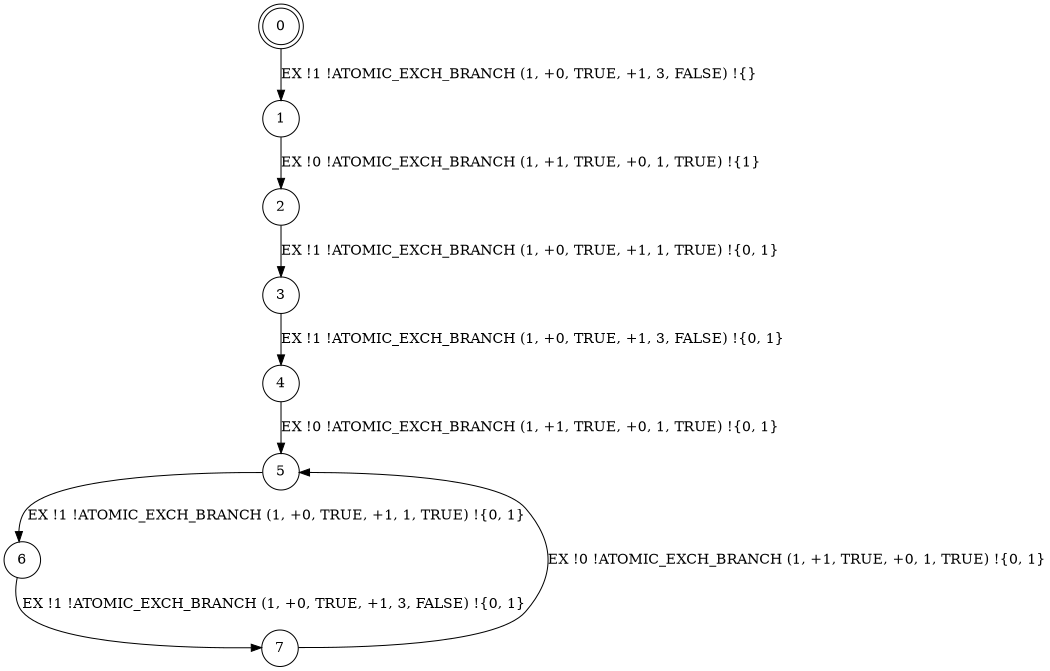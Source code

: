 digraph BCG {
size = "7, 10.5";
center = TRUE;
node [shape = circle];
0 [peripheries = 2];
0 -> 1 [label = "EX !1 !ATOMIC_EXCH_BRANCH (1, +0, TRUE, +1, 3, FALSE) !{}"];
1 -> 2 [label = "EX !0 !ATOMIC_EXCH_BRANCH (1, +1, TRUE, +0, 1, TRUE) !{1}"];
2 -> 3 [label = "EX !1 !ATOMIC_EXCH_BRANCH (1, +0, TRUE, +1, 1, TRUE) !{0, 1}"];
3 -> 4 [label = "EX !1 !ATOMIC_EXCH_BRANCH (1, +0, TRUE, +1, 3, FALSE) !{0, 1}"];
4 -> 5 [label = "EX !0 !ATOMIC_EXCH_BRANCH (1, +1, TRUE, +0, 1, TRUE) !{0, 1}"];
5 -> 6 [label = "EX !1 !ATOMIC_EXCH_BRANCH (1, +0, TRUE, +1, 1, TRUE) !{0, 1}"];
6 -> 7 [label = "EX !1 !ATOMIC_EXCH_BRANCH (1, +0, TRUE, +1, 3, FALSE) !{0, 1}"];
7 -> 5 [label = "EX !0 !ATOMIC_EXCH_BRANCH (1, +1, TRUE, +0, 1, TRUE) !{0, 1}"];
}
